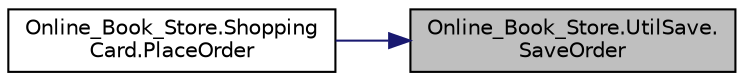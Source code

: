 digraph "Online_Book_Store.UtilSave.SaveOrder"
{
 // LATEX_PDF_SIZE
  edge [fontname="Helvetica",fontsize="10",labelfontname="Helvetica",labelfontsize="10"];
  node [fontname="Helvetica",fontsize="10",shape=record];
  rankdir="RL";
  Node1 [label="Online_Book_Store.UtilSave.\lSaveOrder",height=0.2,width=0.4,color="black", fillcolor="grey75", style="filled", fontcolor="black",tooltip="This function save elements of the MyOrders.xml file."];
  Node1 -> Node2 [dir="back",color="midnightblue",fontsize="10",style="solid",fontname="Helvetica"];
  Node2 [label="Online_Book_Store.Shopping\lCard.PlaceOrder",height=0.2,width=0.4,color="black", fillcolor="white", style="filled",URL="$class_online___book___store_1_1_shopping_card.html#a8edb43d35caf5902e26c24f148195872",tooltip="This function used to call order operations."];
}
